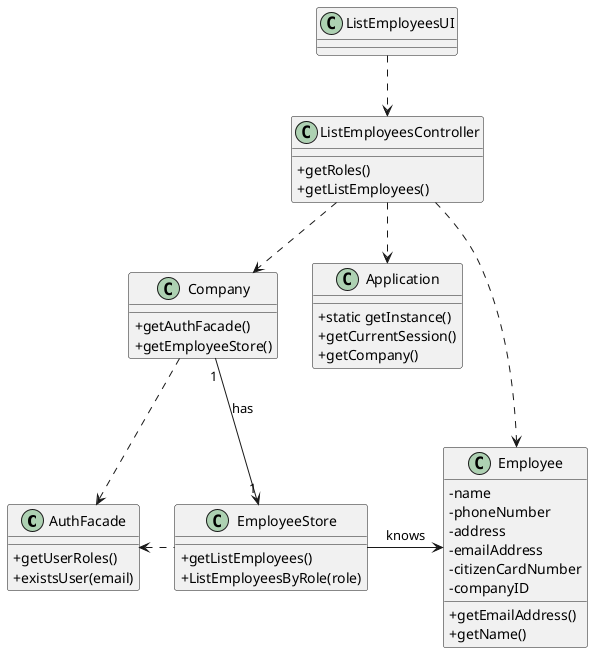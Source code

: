 @startuml
skinparam classAttributeIconSize 0


class AuthFacade{
+getUserRoles()
+existsUser(email)
}

class Application {
  +static getInstance()
  +getCurrentSession()
  +getCompany()

}

class Company {

+getAuthFacade()
+getEmployeeStore()
}

class Employee {
-name
-phoneNumber
-address
-emailAddress
-citizenCardNumber
-companyID
+getEmailAddress()
+getName()
}


class EmployeeStore{
+getListEmployees()
+ListEmployeesByRole(role)

}






class ListEmployeesController {
+getRoles()
  +getListEmployees()




}

class ListEmployeesUI {

}

ListEmployeesUI ..> ListEmployeesController
ListEmployeesController ..> Application
ListEmployeesController ..> Company
Company ..> AuthFacade
EmployeeStore .left.> AuthFacade
ListEmployeesController ..> Employee
Company "1" --> "1" EmployeeStore : has
EmployeeStore -right-> Employee : knows





@enduml
